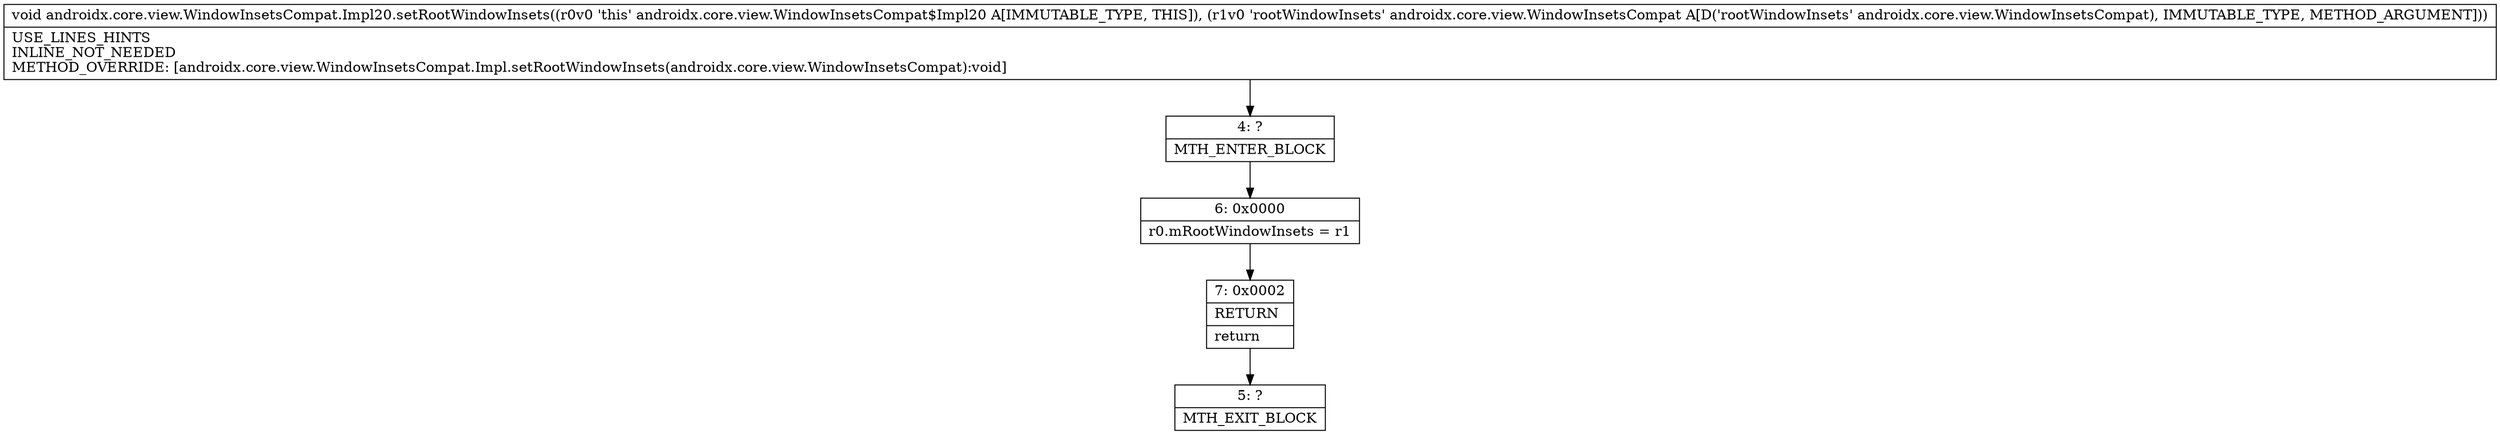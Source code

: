 digraph "CFG forandroidx.core.view.WindowInsetsCompat.Impl20.setRootWindowInsets(Landroidx\/core\/view\/WindowInsetsCompat;)V" {
Node_4 [shape=record,label="{4\:\ ?|MTH_ENTER_BLOCK\l}"];
Node_6 [shape=record,label="{6\:\ 0x0000|r0.mRootWindowInsets = r1\l}"];
Node_7 [shape=record,label="{7\:\ 0x0002|RETURN\l|return\l}"];
Node_5 [shape=record,label="{5\:\ ?|MTH_EXIT_BLOCK\l}"];
MethodNode[shape=record,label="{void androidx.core.view.WindowInsetsCompat.Impl20.setRootWindowInsets((r0v0 'this' androidx.core.view.WindowInsetsCompat$Impl20 A[IMMUTABLE_TYPE, THIS]), (r1v0 'rootWindowInsets' androidx.core.view.WindowInsetsCompat A[D('rootWindowInsets' androidx.core.view.WindowInsetsCompat), IMMUTABLE_TYPE, METHOD_ARGUMENT]))  | USE_LINES_HINTS\lINLINE_NOT_NEEDED\lMETHOD_OVERRIDE: [androidx.core.view.WindowInsetsCompat.Impl.setRootWindowInsets(androidx.core.view.WindowInsetsCompat):void]\l}"];
MethodNode -> Node_4;Node_4 -> Node_6;
Node_6 -> Node_7;
Node_7 -> Node_5;
}

